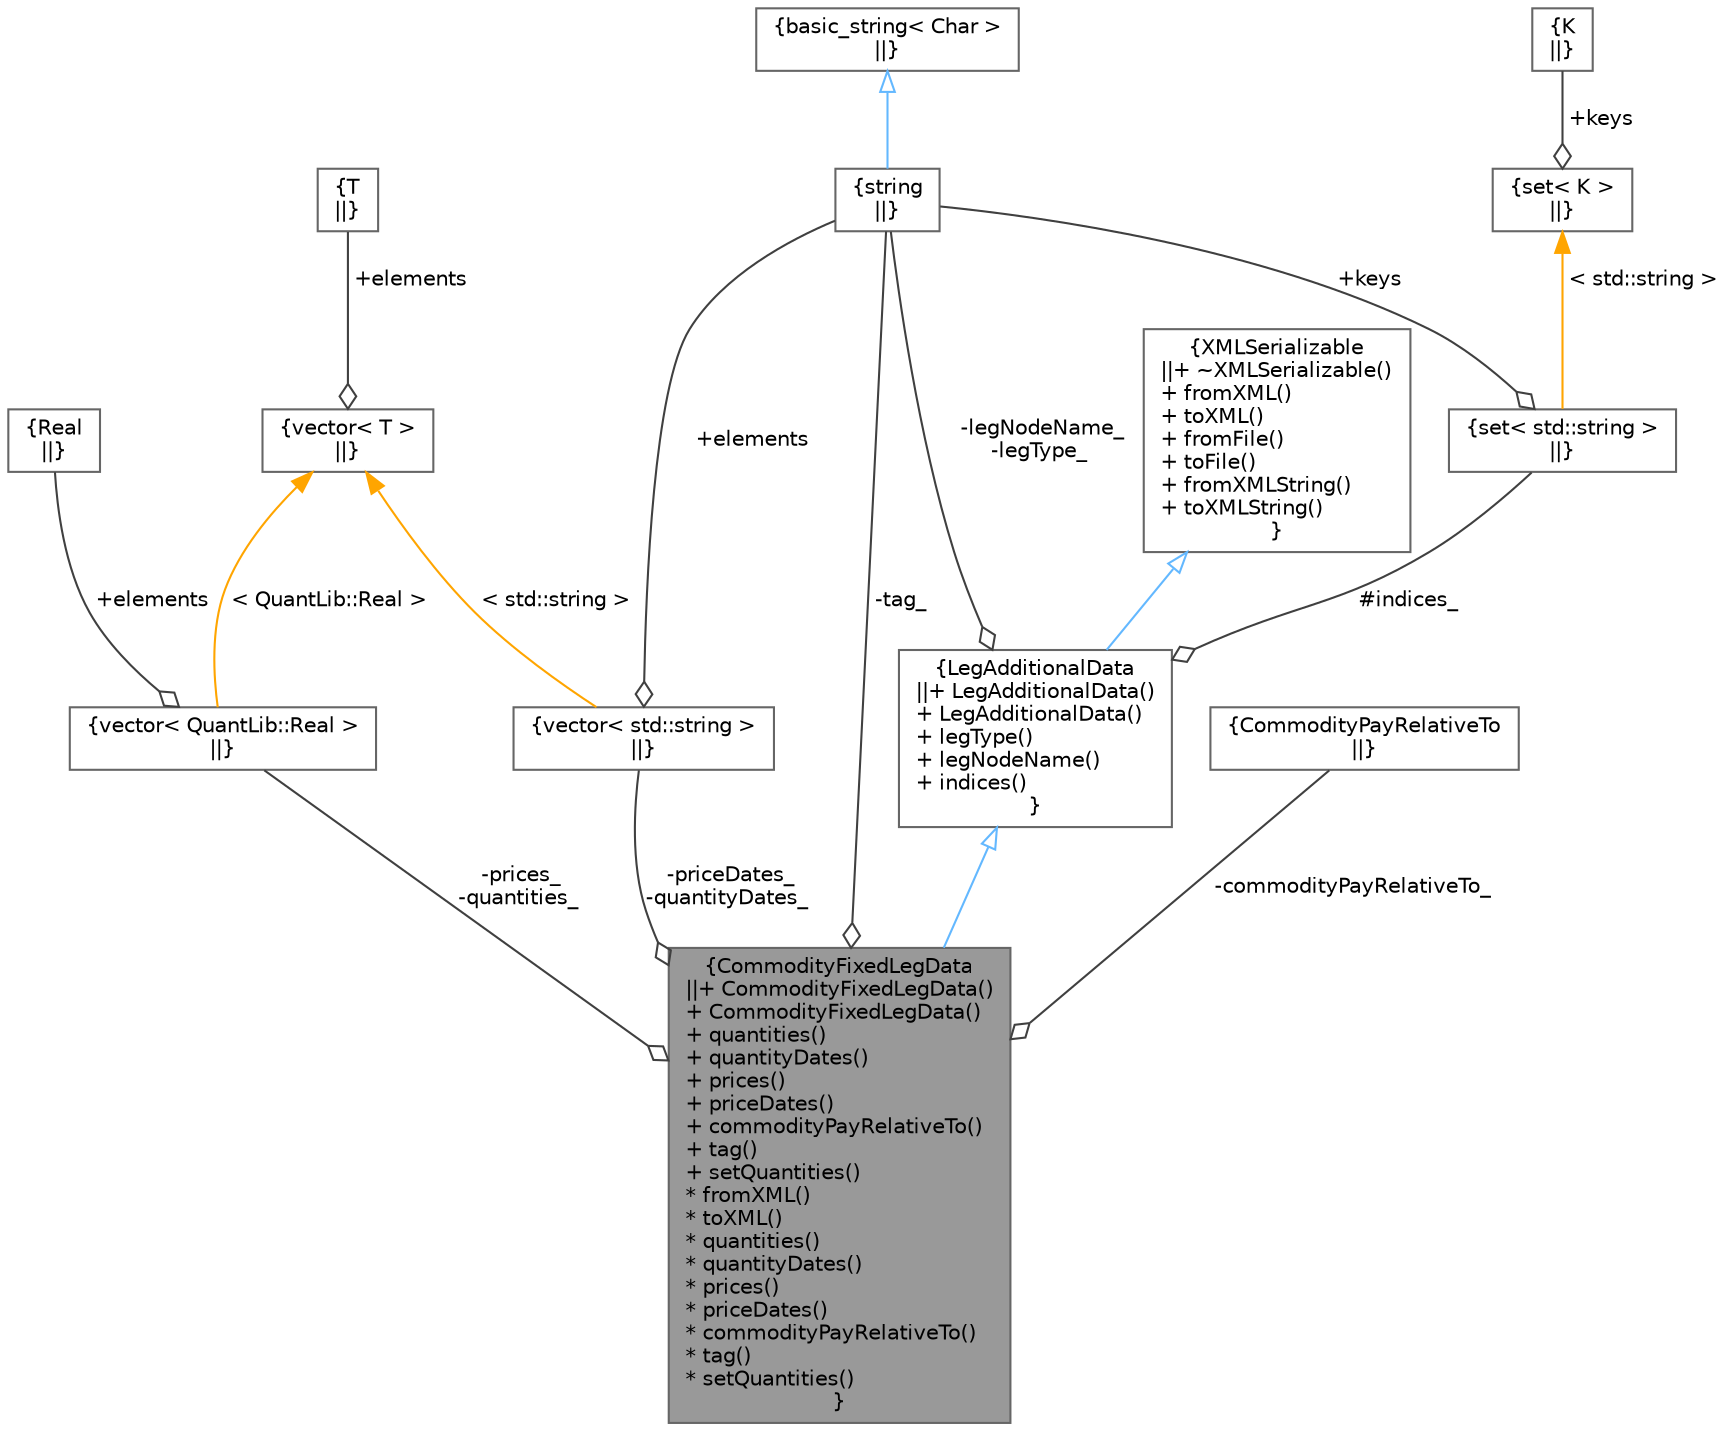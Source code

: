 digraph "CommodityFixedLegData"
{
 // INTERACTIVE_SVG=YES
 // LATEX_PDF_SIZE
  bgcolor="transparent";
  edge [fontname=Helvetica,fontsize=10,labelfontname=Helvetica,labelfontsize=10];
  node [fontname=Helvetica,fontsize=10,shape=box,height=0.2,width=0.4];
  Node1 [label="{CommodityFixedLegData\n||+ CommodityFixedLegData()\l+ CommodityFixedLegData()\l+ quantities()\l+ quantityDates()\l+ prices()\l+ priceDates()\l+ commodityPayRelativeTo()\l+ tag()\l+ setQuantities()\l* fromXML()\l* toXML()\l* quantities()\l* quantityDates()\l* prices()\l* priceDates()\l* commodityPayRelativeTo()\l* tag()\l* setQuantities()\l}",height=0.2,width=0.4,color="gray40", fillcolor="grey60", style="filled", fontcolor="black",tooltip=" "];
  Node2 -> Node1 [dir="back",color="steelblue1",style="solid",arrowtail="onormal"];
  Node2 [label="{LegAdditionalData\n||+ LegAdditionalData()\l+ LegAdditionalData()\l+ legType()\l+ legNodeName()\l+ indices()\l}",height=0.2,width=0.4,color="gray40", fillcolor="white", style="filled",URL="$classore_1_1data_1_1_leg_additional_data.html",tooltip="Serializable Additional Leg Data."];
  Node3 -> Node2 [dir="back",color="steelblue1",style="solid",arrowtail="onormal"];
  Node3 [label="{XMLSerializable\n||+ ~XMLSerializable()\l+ fromXML()\l+ toXML()\l+ fromFile()\l+ toFile()\l+ fromXMLString()\l+ toXMLString()\l}",height=0.2,width=0.4,color="gray40", fillcolor="white", style="filled",URL="$classore_1_1data_1_1_x_m_l_serializable.html",tooltip="Base class for all serializable classes."];
  Node4 -> Node2 [color="grey25",style="solid",label=" #indices_" ,arrowhead="odiamond"];
  Node4 [label="{set\< std::string \>\n||}",height=0.2,width=0.4,color="gray40", fillcolor="white", style="filled",tooltip=" "];
  Node5 -> Node4 [color="grey25",style="solid",label=" +keys" ,arrowhead="odiamond"];
  Node5 [label="{string\n||}",height=0.2,width=0.4,color="gray40", fillcolor="white", style="filled",tooltip=" "];
  Node6 -> Node5 [dir="back",color="steelblue1",style="solid",arrowtail="onormal"];
  Node6 [label="{basic_string\< Char \>\n||}",height=0.2,width=0.4,color="gray40", fillcolor="white", style="filled",tooltip=" "];
  Node7 -> Node4 [dir="back",color="orange",style="solid",label=" \< std::string \>" ];
  Node7 [label="{set\< K \>\n||}",height=0.2,width=0.4,color="gray40", fillcolor="white", style="filled",tooltip=" "];
  Node8 -> Node7 [color="grey25",style="solid",label=" +keys" ,arrowhead="odiamond"];
  Node8 [label="{K\n||}",height=0.2,width=0.4,color="gray40", fillcolor="white", style="filled",tooltip=" "];
  Node5 -> Node2 [color="grey25",style="solid",label=" -legNodeName_\n-legType_" ,arrowhead="odiamond"];
  Node9 -> Node1 [color="grey25",style="solid",label=" -prices_\n-quantities_" ,arrowhead="odiamond"];
  Node9 [label="{vector\< QuantLib::Real \>\n||}",height=0.2,width=0.4,color="gray40", fillcolor="white", style="filled",tooltip=" "];
  Node10 -> Node9 [color="grey25",style="solid",label=" +elements" ,arrowhead="odiamond"];
  Node10 [label="{Real\n||}",height=0.2,width=0.4,color="gray40", fillcolor="white", style="filled",tooltip=" "];
  Node11 -> Node9 [dir="back",color="orange",style="solid",label=" \< QuantLib::Real \>" ];
  Node11 [label="{vector\< T \>\n||}",height=0.2,width=0.4,color="gray40", fillcolor="white", style="filled",tooltip=" "];
  Node12 -> Node11 [color="grey25",style="solid",label=" +elements" ,arrowhead="odiamond"];
  Node12 [label="{T\n||}",height=0.2,width=0.4,color="gray40", fillcolor="white", style="filled",tooltip=" "];
  Node13 -> Node1 [color="grey25",style="solid",label=" -priceDates_\n-quantityDates_" ,arrowhead="odiamond"];
  Node13 [label="{vector\< std::string \>\n||}",height=0.2,width=0.4,color="gray40", fillcolor="white", style="filled",tooltip=" "];
  Node5 -> Node13 [color="grey25",style="solid",label=" +elements" ,arrowhead="odiamond"];
  Node11 -> Node13 [dir="back",color="orange",style="solid",label=" \< std::string \>" ];
  Node14 -> Node1 [color="grey25",style="solid",label=" -commodityPayRelativeTo_" ,arrowhead="odiamond"];
  Node14 [label="{CommodityPayRelativeTo\n||}",height=0.2,width=0.4,color="gray40", fillcolor="white", style="filled",tooltip=" "];
  Node5 -> Node1 [color="grey25",style="solid",label=" -tag_" ,arrowhead="odiamond"];
}
